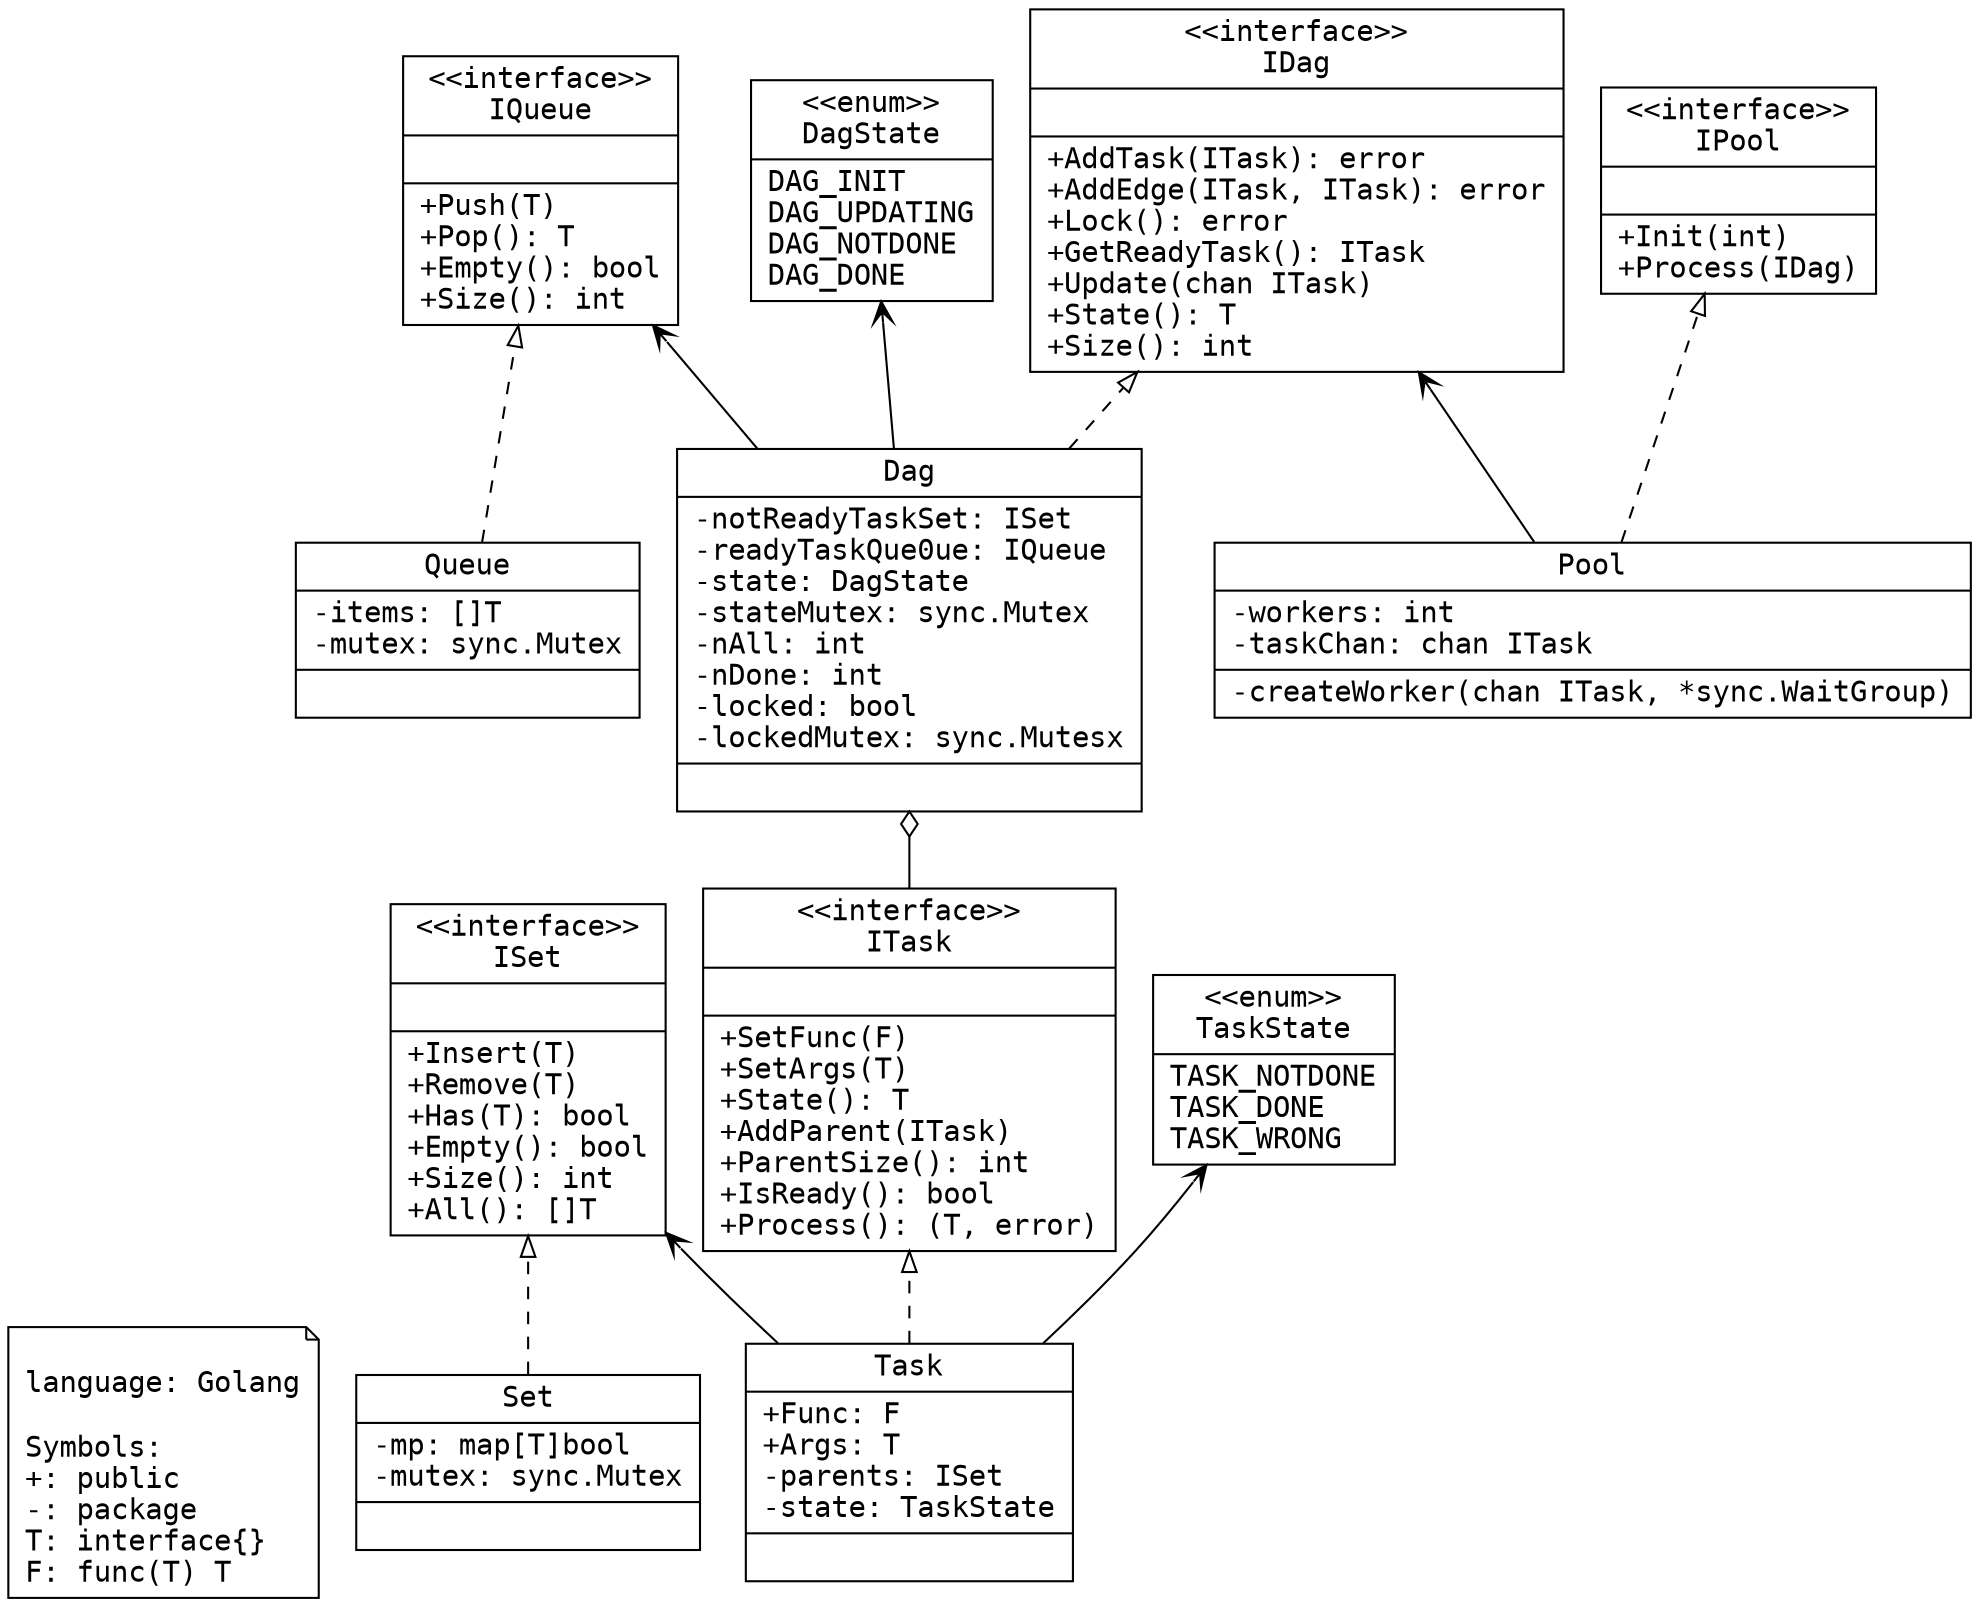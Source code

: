 digraph stargo {
    rankdir=BT

    graph [fontname = "Inconsolata"];
    node [fontname = "Inconsolata"];
    edge [fontname = "Inconsolata"];

    node [
        shape = "note"
    ]

    note01 [
        label = "\llanguage: Golang\l\lSymbols:\l+: public\l-: package\lT: interface{}\lF: func(T) T\l"
    ]

    node [
        shape = "record"
    ]

    IQueue [
        label = "{\<\<interface\>\>\nIQueue||+Push(T)\l+Pop(): T\l+Empty(): bool\l+Size(): int\l}"
    ]

    ISet [
        label = "{\<\<interface\>\>\nISet||+Insert(T)\l+Remove(T)\l+Has(T): bool\l+Empty(): bool\l+Size(): int\l+All(): []T\l}"
    ]

    ITask [
        label = "{\<\<interface\>\>\nITask||+SetFunc(F)\l+SetArgs(T)\l+State(): T\l+AddParent(ITask)\l+ParentSize(): int\l+IsReady(): bool\l+Process(): (T, error)\l}"
    ]

    IDag [
        label = "{\<\<interface\>\>\nIDag||+AddTask(ITask): error\l+AddEdge(ITask, ITask): error\l+Lock(): error\l+GetReadyTask(): ITask\l+Update(chan ITask)\l+State(): T\l+Size(): int\l}"
    ]

    IPool [
        label = "{\<\<interface\>\>\nIPool||+Init(int)\l+Process(IDag)\l}"
    ]

    Queue [
        label = "{Queue|-items: []T\l-mutex: sync.Mutex\l|}"
    ]

    Set [
        label = "{Set|-mp: map[T]bool\l-mutex: sync.Mutex\l|}"
    ]

    Task [
        label = "{Task|+Func: F\l+Args: T\l-parents: ISet\l-state: TaskState\l|}"
    ]

    TaskState [
        label = "{\<\<enum\>\>\nTaskState\n|TASK_NOTDONE\lTASK_DONE\lTASK_WRONG\l}"
    ]

    Dag [
        label = "{Dag|-notReadyTaskSet: ISet\l-readyTaskQue0ue: IQueue\l-state: DagState\l-stateMutex: sync.Mutex\l-nAll: int\l-nDone: int\l-locked: bool\l-lockedMutex: sync.Mutesx\l|}"
    ]

    DagState [
        label = "{\<\<enum\>\>\nDagState\n|DAG_INIT\lDAG_UPDATING\lDAG_NOTDONE\lDAG_DONE\l}"
    ]

    Pool [
        label = "{Pool|-workers: int\l-taskChan: chan ITask\l|-createWorker(chan ITask, *sync.WaitGroup)}"
    ]

    edge [
        style=dashed 
        arrowhead=empty
    ]

    Queue -> IQueue
    Set -> ISet
    Task -> ITask 
    Dag -> IDag 
    Pool -> IPool

    edge [
        style=solid
        arrowhead=vee
    ]

    Task -> ISet
    Task -> TaskState
    Dag -> IQueue
    Dag -> DagState
    Pool -> IDag 

    edge [
        style=solid
        arrowhead=odiamond
    ]

    ITask -> Dag


}